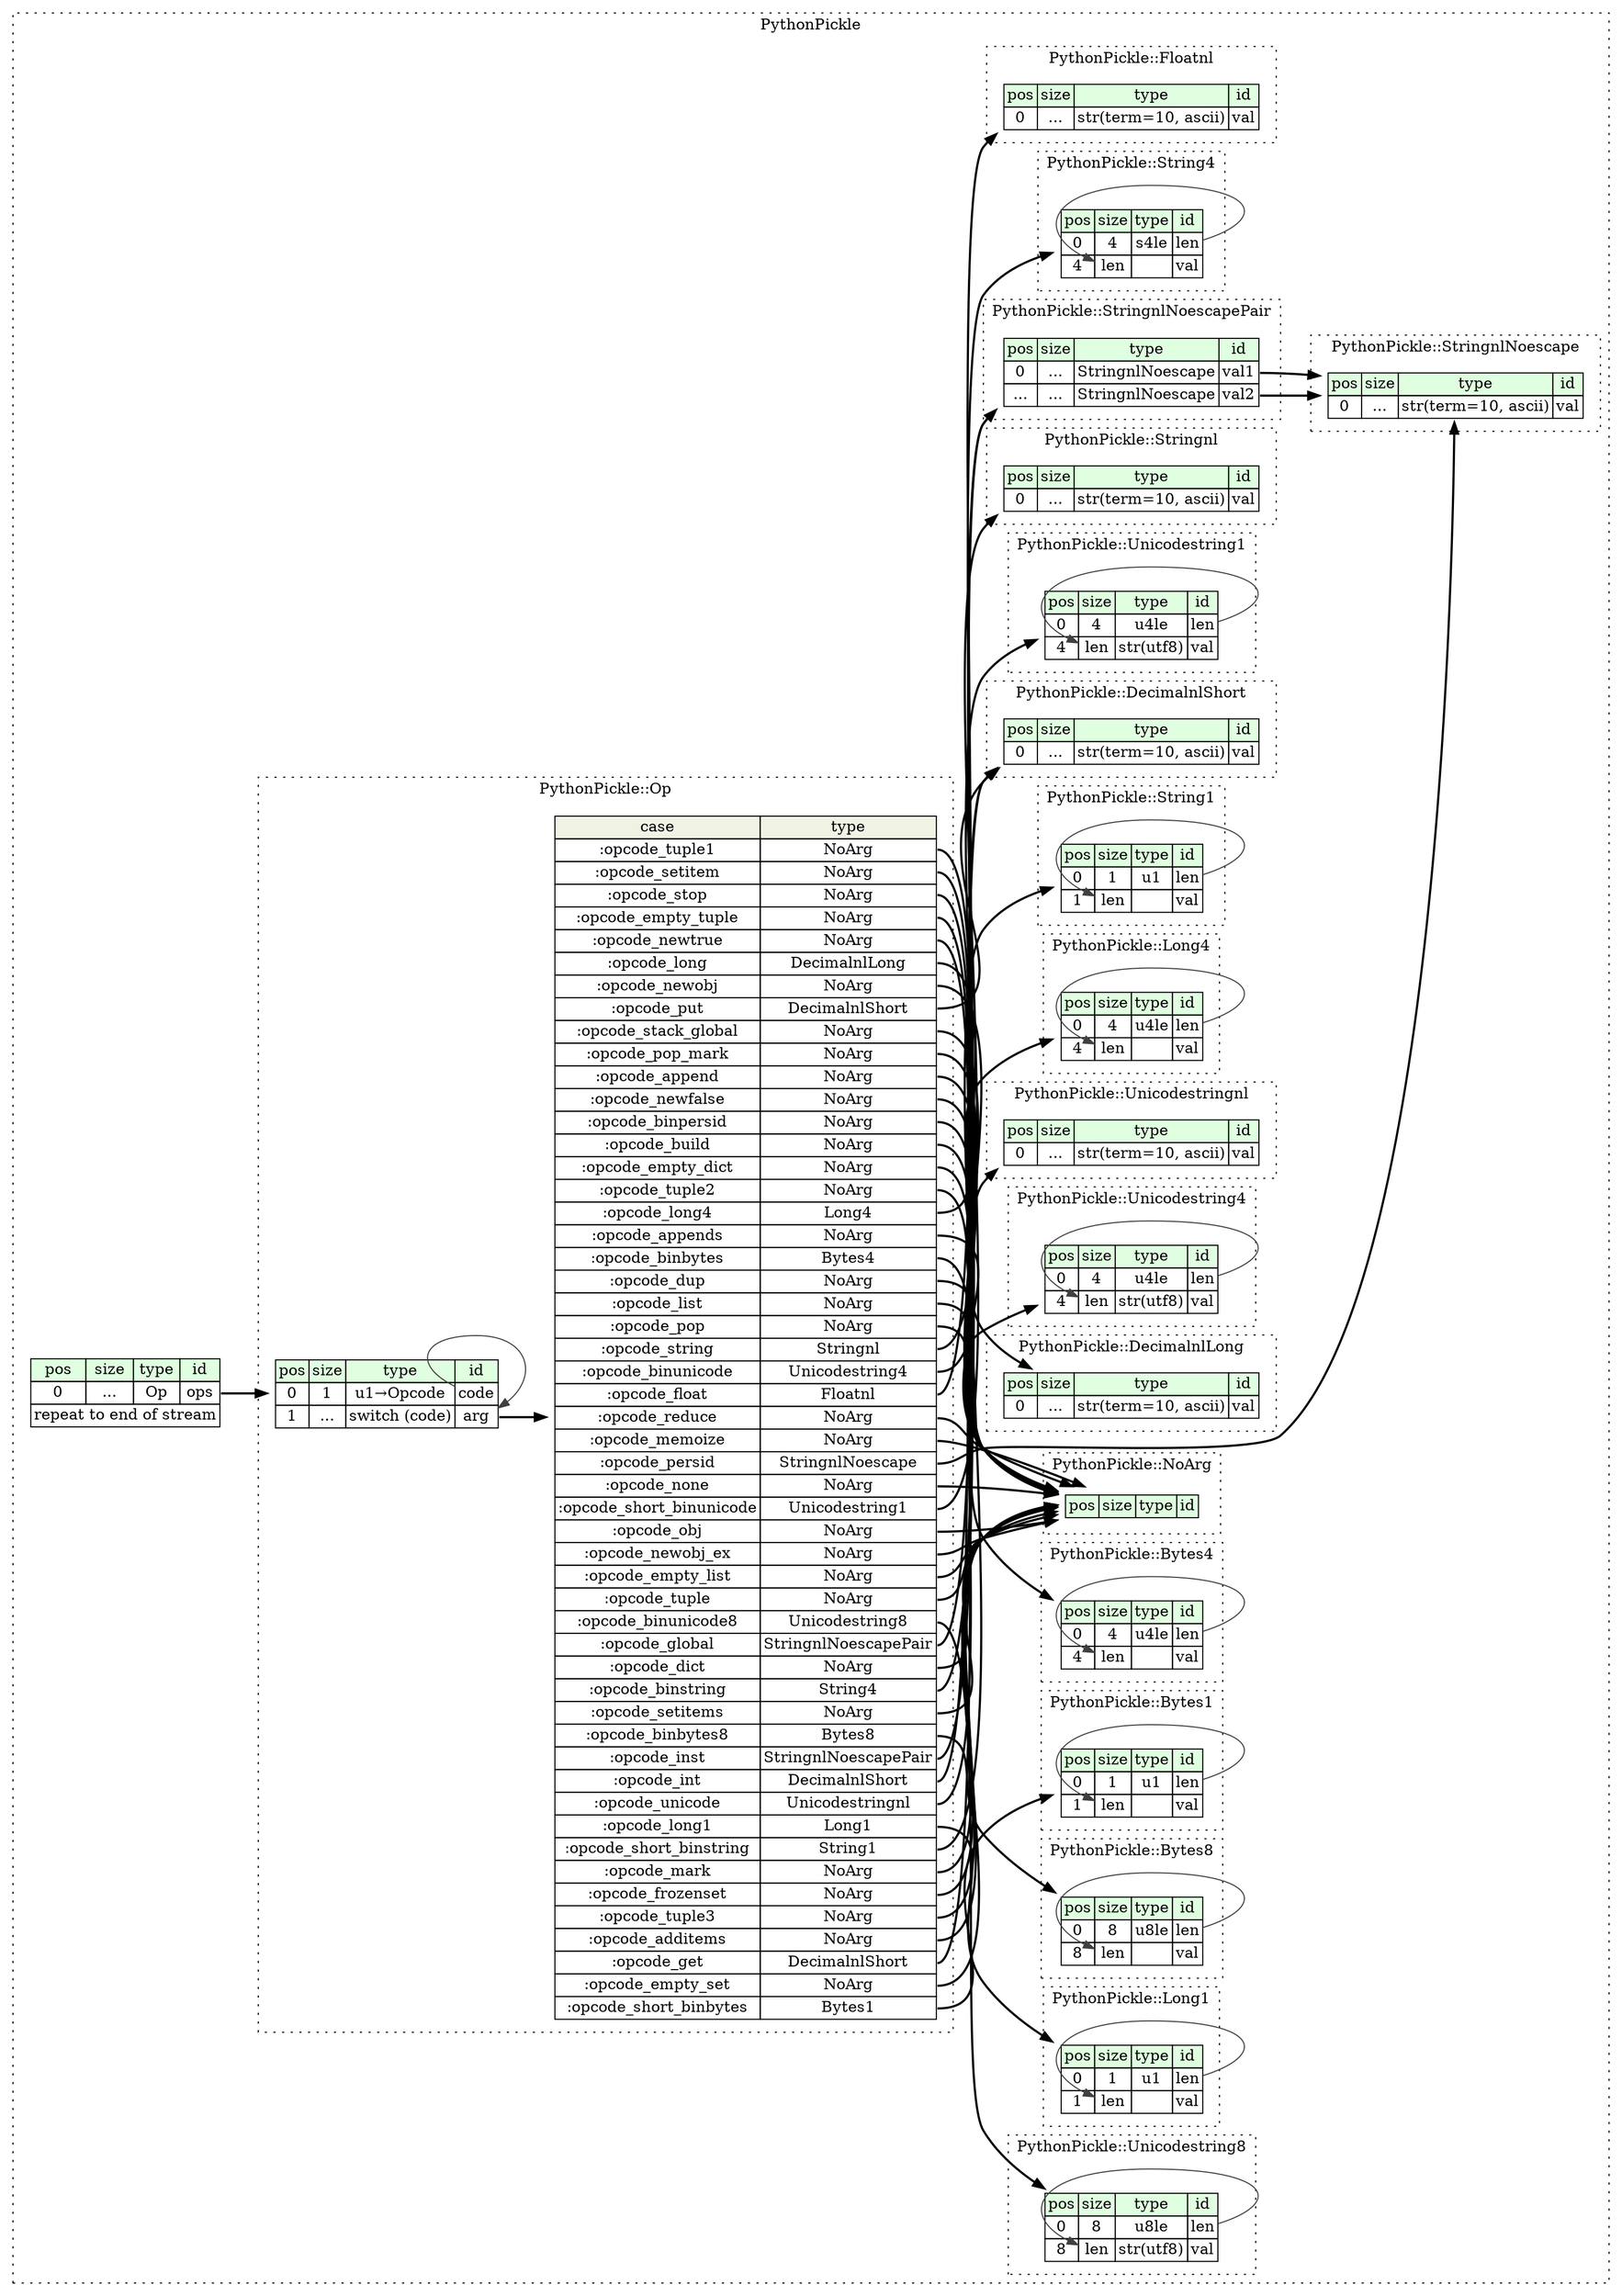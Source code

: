 digraph {
	rankdir=LR;
	node [shape=plaintext];
	subgraph cluster__python_pickle {
		label="PythonPickle";
		graph[style=dotted];

		python_pickle__seq [label=<<TABLE BORDER="0" CELLBORDER="1" CELLSPACING="0">
			<TR><TD BGCOLOR="#E0FFE0">pos</TD><TD BGCOLOR="#E0FFE0">size</TD><TD BGCOLOR="#E0FFE0">type</TD><TD BGCOLOR="#E0FFE0">id</TD></TR>
			<TR><TD PORT="ops_pos">0</TD><TD PORT="ops_size">...</TD><TD>Op</TD><TD PORT="ops_type">ops</TD></TR>
			<TR><TD COLSPAN="4" PORT="ops__repeat">repeat to end of stream</TD></TR>
		</TABLE>>];
		subgraph cluster__unicodestring8 {
			label="PythonPickle::Unicodestring8";
			graph[style=dotted];

			unicodestring8__seq [label=<<TABLE BORDER="0" CELLBORDER="1" CELLSPACING="0">
				<TR><TD BGCOLOR="#E0FFE0">pos</TD><TD BGCOLOR="#E0FFE0">size</TD><TD BGCOLOR="#E0FFE0">type</TD><TD BGCOLOR="#E0FFE0">id</TD></TR>
				<TR><TD PORT="len_pos">0</TD><TD PORT="len_size">8</TD><TD>u8le</TD><TD PORT="len_type">len</TD></TR>
				<TR><TD PORT="val_pos">8</TD><TD PORT="val_size">len</TD><TD>str(utf8)</TD><TD PORT="val_type">val</TD></TR>
			</TABLE>>];
		}
		subgraph cluster__long1 {
			label="PythonPickle::Long1";
			graph[style=dotted];

			long1__seq [label=<<TABLE BORDER="0" CELLBORDER="1" CELLSPACING="0">
				<TR><TD BGCOLOR="#E0FFE0">pos</TD><TD BGCOLOR="#E0FFE0">size</TD><TD BGCOLOR="#E0FFE0">type</TD><TD BGCOLOR="#E0FFE0">id</TD></TR>
				<TR><TD PORT="len_pos">0</TD><TD PORT="len_size">1</TD><TD>u1</TD><TD PORT="len_type">len</TD></TR>
				<TR><TD PORT="val_pos">1</TD><TD PORT="val_size">len</TD><TD></TD><TD PORT="val_type">val</TD></TR>
			</TABLE>>];
		}
		subgraph cluster__bytes8 {
			label="PythonPickle::Bytes8";
			graph[style=dotted];

			bytes8__seq [label=<<TABLE BORDER="0" CELLBORDER="1" CELLSPACING="0">
				<TR><TD BGCOLOR="#E0FFE0">pos</TD><TD BGCOLOR="#E0FFE0">size</TD><TD BGCOLOR="#E0FFE0">type</TD><TD BGCOLOR="#E0FFE0">id</TD></TR>
				<TR><TD PORT="len_pos">0</TD><TD PORT="len_size">8</TD><TD>u8le</TD><TD PORT="len_type">len</TD></TR>
				<TR><TD PORT="val_pos">8</TD><TD PORT="val_size">len</TD><TD></TD><TD PORT="val_type">val</TD></TR>
			</TABLE>>];
		}
		subgraph cluster__bytes1 {
			label="PythonPickle::Bytes1";
			graph[style=dotted];

			bytes1__seq [label=<<TABLE BORDER="0" CELLBORDER="1" CELLSPACING="0">
				<TR><TD BGCOLOR="#E0FFE0">pos</TD><TD BGCOLOR="#E0FFE0">size</TD><TD BGCOLOR="#E0FFE0">type</TD><TD BGCOLOR="#E0FFE0">id</TD></TR>
				<TR><TD PORT="len_pos">0</TD><TD PORT="len_size">1</TD><TD>u1</TD><TD PORT="len_type">len</TD></TR>
				<TR><TD PORT="val_pos">1</TD><TD PORT="val_size">len</TD><TD></TD><TD PORT="val_type">val</TD></TR>
			</TABLE>>];
		}
		subgraph cluster__bytes4 {
			label="PythonPickle::Bytes4";
			graph[style=dotted];

			bytes4__seq [label=<<TABLE BORDER="0" CELLBORDER="1" CELLSPACING="0">
				<TR><TD BGCOLOR="#E0FFE0">pos</TD><TD BGCOLOR="#E0FFE0">size</TD><TD BGCOLOR="#E0FFE0">type</TD><TD BGCOLOR="#E0FFE0">id</TD></TR>
				<TR><TD PORT="len_pos">0</TD><TD PORT="len_size">4</TD><TD>u4le</TD><TD PORT="len_type">len</TD></TR>
				<TR><TD PORT="val_pos">4</TD><TD PORT="val_size">len</TD><TD></TD><TD PORT="val_type">val</TD></TR>
			</TABLE>>];
		}
		subgraph cluster__no_arg {
			label="PythonPickle::NoArg";
			graph[style=dotted];

			no_arg__seq [label=<<TABLE BORDER="0" CELLBORDER="1" CELLSPACING="0">
				<TR><TD BGCOLOR="#E0FFE0">pos</TD><TD BGCOLOR="#E0FFE0">size</TD><TD BGCOLOR="#E0FFE0">type</TD><TD BGCOLOR="#E0FFE0">id</TD></TR>
			</TABLE>>];
		}
		subgraph cluster__stringnl_noescape {
			label="PythonPickle::StringnlNoescape";
			graph[style=dotted];

			stringnl_noescape__seq [label=<<TABLE BORDER="0" CELLBORDER="1" CELLSPACING="0">
				<TR><TD BGCOLOR="#E0FFE0">pos</TD><TD BGCOLOR="#E0FFE0">size</TD><TD BGCOLOR="#E0FFE0">type</TD><TD BGCOLOR="#E0FFE0">id</TD></TR>
				<TR><TD PORT="val_pos">0</TD><TD PORT="val_size">...</TD><TD>str(term=10, ascii)</TD><TD PORT="val_type">val</TD></TR>
			</TABLE>>];
		}
		subgraph cluster__decimalnl_long {
			label="PythonPickle::DecimalnlLong";
			graph[style=dotted];

			decimalnl_long__seq [label=<<TABLE BORDER="0" CELLBORDER="1" CELLSPACING="0">
				<TR><TD BGCOLOR="#E0FFE0">pos</TD><TD BGCOLOR="#E0FFE0">size</TD><TD BGCOLOR="#E0FFE0">type</TD><TD BGCOLOR="#E0FFE0">id</TD></TR>
				<TR><TD PORT="val_pos">0</TD><TD PORT="val_size">...</TD><TD>str(term=10, ascii)</TD><TD PORT="val_type">val</TD></TR>
			</TABLE>>];
		}
		subgraph cluster__unicodestring4 {
			label="PythonPickle::Unicodestring4";
			graph[style=dotted];

			unicodestring4__seq [label=<<TABLE BORDER="0" CELLBORDER="1" CELLSPACING="0">
				<TR><TD BGCOLOR="#E0FFE0">pos</TD><TD BGCOLOR="#E0FFE0">size</TD><TD BGCOLOR="#E0FFE0">type</TD><TD BGCOLOR="#E0FFE0">id</TD></TR>
				<TR><TD PORT="len_pos">0</TD><TD PORT="len_size">4</TD><TD>u4le</TD><TD PORT="len_type">len</TD></TR>
				<TR><TD PORT="val_pos">4</TD><TD PORT="val_size">len</TD><TD>str(utf8)</TD><TD PORT="val_type">val</TD></TR>
			</TABLE>>];
		}
		subgraph cluster__unicodestringnl {
			label="PythonPickle::Unicodestringnl";
			graph[style=dotted];

			unicodestringnl__seq [label=<<TABLE BORDER="0" CELLBORDER="1" CELLSPACING="0">
				<TR><TD BGCOLOR="#E0FFE0">pos</TD><TD BGCOLOR="#E0FFE0">size</TD><TD BGCOLOR="#E0FFE0">type</TD><TD BGCOLOR="#E0FFE0">id</TD></TR>
				<TR><TD PORT="val_pos">0</TD><TD PORT="val_size">...</TD><TD>str(term=10, ascii)</TD><TD PORT="val_type">val</TD></TR>
			</TABLE>>];
		}
		subgraph cluster__long4 {
			label="PythonPickle::Long4";
			graph[style=dotted];

			long4__seq [label=<<TABLE BORDER="0" CELLBORDER="1" CELLSPACING="0">
				<TR><TD BGCOLOR="#E0FFE0">pos</TD><TD BGCOLOR="#E0FFE0">size</TD><TD BGCOLOR="#E0FFE0">type</TD><TD BGCOLOR="#E0FFE0">id</TD></TR>
				<TR><TD PORT="len_pos">0</TD><TD PORT="len_size">4</TD><TD>u4le</TD><TD PORT="len_type">len</TD></TR>
				<TR><TD PORT="val_pos">4</TD><TD PORT="val_size">len</TD><TD></TD><TD PORT="val_type">val</TD></TR>
			</TABLE>>];
		}
		subgraph cluster__string1 {
			label="PythonPickle::String1";
			graph[style=dotted];

			string1__seq [label=<<TABLE BORDER="0" CELLBORDER="1" CELLSPACING="0">
				<TR><TD BGCOLOR="#E0FFE0">pos</TD><TD BGCOLOR="#E0FFE0">size</TD><TD BGCOLOR="#E0FFE0">type</TD><TD BGCOLOR="#E0FFE0">id</TD></TR>
				<TR><TD PORT="len_pos">0</TD><TD PORT="len_size">1</TD><TD>u1</TD><TD PORT="len_type">len</TD></TR>
				<TR><TD PORT="val_pos">1</TD><TD PORT="val_size">len</TD><TD></TD><TD PORT="val_type">val</TD></TR>
			</TABLE>>];
		}
		subgraph cluster__decimalnl_short {
			label="PythonPickle::DecimalnlShort";
			graph[style=dotted];

			decimalnl_short__seq [label=<<TABLE BORDER="0" CELLBORDER="1" CELLSPACING="0">
				<TR><TD BGCOLOR="#E0FFE0">pos</TD><TD BGCOLOR="#E0FFE0">size</TD><TD BGCOLOR="#E0FFE0">type</TD><TD BGCOLOR="#E0FFE0">id</TD></TR>
				<TR><TD PORT="val_pos">0</TD><TD PORT="val_size">...</TD><TD>str(term=10, ascii)</TD><TD PORT="val_type">val</TD></TR>
			</TABLE>>];
		}
		subgraph cluster__unicodestring1 {
			label="PythonPickle::Unicodestring1";
			graph[style=dotted];

			unicodestring1__seq [label=<<TABLE BORDER="0" CELLBORDER="1" CELLSPACING="0">
				<TR><TD BGCOLOR="#E0FFE0">pos</TD><TD BGCOLOR="#E0FFE0">size</TD><TD BGCOLOR="#E0FFE0">type</TD><TD BGCOLOR="#E0FFE0">id</TD></TR>
				<TR><TD PORT="len_pos">0</TD><TD PORT="len_size">4</TD><TD>u4le</TD><TD PORT="len_type">len</TD></TR>
				<TR><TD PORT="val_pos">4</TD><TD PORT="val_size">len</TD><TD>str(utf8)</TD><TD PORT="val_type">val</TD></TR>
			</TABLE>>];
		}
		subgraph cluster__stringnl {
			label="PythonPickle::Stringnl";
			graph[style=dotted];

			stringnl__seq [label=<<TABLE BORDER="0" CELLBORDER="1" CELLSPACING="0">
				<TR><TD BGCOLOR="#E0FFE0">pos</TD><TD BGCOLOR="#E0FFE0">size</TD><TD BGCOLOR="#E0FFE0">type</TD><TD BGCOLOR="#E0FFE0">id</TD></TR>
				<TR><TD PORT="val_pos">0</TD><TD PORT="val_size">...</TD><TD>str(term=10, ascii)</TD><TD PORT="val_type">val</TD></TR>
			</TABLE>>];
		}
		subgraph cluster__stringnl_noescape_pair {
			label="PythonPickle::StringnlNoescapePair";
			graph[style=dotted];

			stringnl_noescape_pair__seq [label=<<TABLE BORDER="0" CELLBORDER="1" CELLSPACING="0">
				<TR><TD BGCOLOR="#E0FFE0">pos</TD><TD BGCOLOR="#E0FFE0">size</TD><TD BGCOLOR="#E0FFE0">type</TD><TD BGCOLOR="#E0FFE0">id</TD></TR>
				<TR><TD PORT="val1_pos">0</TD><TD PORT="val1_size">...</TD><TD>StringnlNoescape</TD><TD PORT="val1_type">val1</TD></TR>
				<TR><TD PORT="val2_pos">...</TD><TD PORT="val2_size">...</TD><TD>StringnlNoescape</TD><TD PORT="val2_type">val2</TD></TR>
			</TABLE>>];
		}
		subgraph cluster__string4 {
			label="PythonPickle::String4";
			graph[style=dotted];

			string4__seq [label=<<TABLE BORDER="0" CELLBORDER="1" CELLSPACING="0">
				<TR><TD BGCOLOR="#E0FFE0">pos</TD><TD BGCOLOR="#E0FFE0">size</TD><TD BGCOLOR="#E0FFE0">type</TD><TD BGCOLOR="#E0FFE0">id</TD></TR>
				<TR><TD PORT="len_pos">0</TD><TD PORT="len_size">4</TD><TD>s4le</TD><TD PORT="len_type">len</TD></TR>
				<TR><TD PORT="val_pos">4</TD><TD PORT="val_size">len</TD><TD></TD><TD PORT="val_type">val</TD></TR>
			</TABLE>>];
		}
		subgraph cluster__op {
			label="PythonPickle::Op";
			graph[style=dotted];

			op__seq [label=<<TABLE BORDER="0" CELLBORDER="1" CELLSPACING="0">
				<TR><TD BGCOLOR="#E0FFE0">pos</TD><TD BGCOLOR="#E0FFE0">size</TD><TD BGCOLOR="#E0FFE0">type</TD><TD BGCOLOR="#E0FFE0">id</TD></TR>
				<TR><TD PORT="code_pos">0</TD><TD PORT="code_size">1</TD><TD>u1→Opcode</TD><TD PORT="code_type">code</TD></TR>
				<TR><TD PORT="arg_pos">1</TD><TD PORT="arg_size">...</TD><TD>switch (code)</TD><TD PORT="arg_type">arg</TD></TR>
			</TABLE>>];
op__seq_arg_switch [label=<<TABLE BORDER="0" CELLBORDER="1" CELLSPACING="0">
	<TR><TD BGCOLOR="#F0F2E4">case</TD><TD BGCOLOR="#F0F2E4">type</TD></TR>
	<TR><TD>:opcode_tuple1</TD><TD PORT="case0">NoArg</TD></TR>
	<TR><TD>:opcode_setitem</TD><TD PORT="case1">NoArg</TD></TR>
	<TR><TD>:opcode_stop</TD><TD PORT="case2">NoArg</TD></TR>
	<TR><TD>:opcode_empty_tuple</TD><TD PORT="case3">NoArg</TD></TR>
	<TR><TD>:opcode_newtrue</TD><TD PORT="case4">NoArg</TD></TR>
	<TR><TD>:opcode_long</TD><TD PORT="case5">DecimalnlLong</TD></TR>
	<TR><TD>:opcode_newobj</TD><TD PORT="case6">NoArg</TD></TR>
	<TR><TD>:opcode_put</TD><TD PORT="case7">DecimalnlShort</TD></TR>
	<TR><TD>:opcode_stack_global</TD><TD PORT="case8">NoArg</TD></TR>
	<TR><TD>:opcode_pop_mark</TD><TD PORT="case9">NoArg</TD></TR>
	<TR><TD>:opcode_append</TD><TD PORT="case10">NoArg</TD></TR>
	<TR><TD>:opcode_newfalse</TD><TD PORT="case11">NoArg</TD></TR>
	<TR><TD>:opcode_binpersid</TD><TD PORT="case12">NoArg</TD></TR>
	<TR><TD>:opcode_build</TD><TD PORT="case13">NoArg</TD></TR>
	<TR><TD>:opcode_empty_dict</TD><TD PORT="case14">NoArg</TD></TR>
	<TR><TD>:opcode_tuple2</TD><TD PORT="case15">NoArg</TD></TR>
	<TR><TD>:opcode_long4</TD><TD PORT="case16">Long4</TD></TR>
	<TR><TD>:opcode_appends</TD><TD PORT="case17">NoArg</TD></TR>
	<TR><TD>:opcode_binbytes</TD><TD PORT="case18">Bytes4</TD></TR>
	<TR><TD>:opcode_dup</TD><TD PORT="case19">NoArg</TD></TR>
	<TR><TD>:opcode_list</TD><TD PORT="case20">NoArg</TD></TR>
	<TR><TD>:opcode_pop</TD><TD PORT="case21">NoArg</TD></TR>
	<TR><TD>:opcode_string</TD><TD PORT="case22">Stringnl</TD></TR>
	<TR><TD>:opcode_binunicode</TD><TD PORT="case23">Unicodestring4</TD></TR>
	<TR><TD>:opcode_float</TD><TD PORT="case24">Floatnl</TD></TR>
	<TR><TD>:opcode_reduce</TD><TD PORT="case25">NoArg</TD></TR>
	<TR><TD>:opcode_memoize</TD><TD PORT="case26">NoArg</TD></TR>
	<TR><TD>:opcode_persid</TD><TD PORT="case27">StringnlNoescape</TD></TR>
	<TR><TD>:opcode_none</TD><TD PORT="case28">NoArg</TD></TR>
	<TR><TD>:opcode_short_binunicode</TD><TD PORT="case29">Unicodestring1</TD></TR>
	<TR><TD>:opcode_obj</TD><TD PORT="case30">NoArg</TD></TR>
	<TR><TD>:opcode_newobj_ex</TD><TD PORT="case31">NoArg</TD></TR>
	<TR><TD>:opcode_empty_list</TD><TD PORT="case32">NoArg</TD></TR>
	<TR><TD>:opcode_tuple</TD><TD PORT="case33">NoArg</TD></TR>
	<TR><TD>:opcode_binunicode8</TD><TD PORT="case34">Unicodestring8</TD></TR>
	<TR><TD>:opcode_global</TD><TD PORT="case35">StringnlNoescapePair</TD></TR>
	<TR><TD>:opcode_dict</TD><TD PORT="case36">NoArg</TD></TR>
	<TR><TD>:opcode_binstring</TD><TD PORT="case37">String4</TD></TR>
	<TR><TD>:opcode_setitems</TD><TD PORT="case38">NoArg</TD></TR>
	<TR><TD>:opcode_binbytes8</TD><TD PORT="case39">Bytes8</TD></TR>
	<TR><TD>:opcode_inst</TD><TD PORT="case40">StringnlNoescapePair</TD></TR>
	<TR><TD>:opcode_int</TD><TD PORT="case41">DecimalnlShort</TD></TR>
	<TR><TD>:opcode_unicode</TD><TD PORT="case42">Unicodestringnl</TD></TR>
	<TR><TD>:opcode_long1</TD><TD PORT="case43">Long1</TD></TR>
	<TR><TD>:opcode_short_binstring</TD><TD PORT="case44">String1</TD></TR>
	<TR><TD>:opcode_mark</TD><TD PORT="case45">NoArg</TD></TR>
	<TR><TD>:opcode_frozenset</TD><TD PORT="case46">NoArg</TD></TR>
	<TR><TD>:opcode_tuple3</TD><TD PORT="case47">NoArg</TD></TR>
	<TR><TD>:opcode_additems</TD><TD PORT="case48">NoArg</TD></TR>
	<TR><TD>:opcode_get</TD><TD PORT="case49">DecimalnlShort</TD></TR>
	<TR><TD>:opcode_empty_set</TD><TD PORT="case50">NoArg</TD></TR>
	<TR><TD>:opcode_short_binbytes</TD><TD PORT="case51">Bytes1</TD></TR>
</TABLE>>];
		}
		subgraph cluster__floatnl {
			label="PythonPickle::Floatnl";
			graph[style=dotted];

			floatnl__seq [label=<<TABLE BORDER="0" CELLBORDER="1" CELLSPACING="0">
				<TR><TD BGCOLOR="#E0FFE0">pos</TD><TD BGCOLOR="#E0FFE0">size</TD><TD BGCOLOR="#E0FFE0">type</TD><TD BGCOLOR="#E0FFE0">id</TD></TR>
				<TR><TD PORT="val_pos">0</TD><TD PORT="val_size">...</TD><TD>str(term=10, ascii)</TD><TD PORT="val_type">val</TD></TR>
			</TABLE>>];
		}
	}
	python_pickle__seq:ops_type -> op__seq [style=bold];
	unicodestring8__seq:len_type -> unicodestring8__seq:val_size [color="#404040"];
	long1__seq:len_type -> long1__seq:val_size [color="#404040"];
	bytes8__seq:len_type -> bytes8__seq:val_size [color="#404040"];
	bytes1__seq:len_type -> bytes1__seq:val_size [color="#404040"];
	bytes4__seq:len_type -> bytes4__seq:val_size [color="#404040"];
	unicodestring4__seq:len_type -> unicodestring4__seq:val_size [color="#404040"];
	long4__seq:len_type -> long4__seq:val_size [color="#404040"];
	string1__seq:len_type -> string1__seq:val_size [color="#404040"];
	unicodestring1__seq:len_type -> unicodestring1__seq:val_size [color="#404040"];
	stringnl_noescape_pair__seq:val1_type -> stringnl_noescape__seq [style=bold];
	stringnl_noescape_pair__seq:val2_type -> stringnl_noescape__seq [style=bold];
	string4__seq:len_type -> string4__seq:val_size [color="#404040"];
	op__seq:arg_type -> op__seq_arg_switch [style=bold];
	op__seq_arg_switch:case0 -> no_arg__seq [style=bold];
	op__seq_arg_switch:case1 -> no_arg__seq [style=bold];
	op__seq_arg_switch:case2 -> no_arg__seq [style=bold];
	op__seq_arg_switch:case3 -> no_arg__seq [style=bold];
	op__seq_arg_switch:case4 -> no_arg__seq [style=bold];
	op__seq_arg_switch:case5 -> decimalnl_long__seq [style=bold];
	op__seq_arg_switch:case6 -> no_arg__seq [style=bold];
	op__seq_arg_switch:case7 -> decimalnl_short__seq [style=bold];
	op__seq_arg_switch:case8 -> no_arg__seq [style=bold];
	op__seq_arg_switch:case9 -> no_arg__seq [style=bold];
	op__seq_arg_switch:case10 -> no_arg__seq [style=bold];
	op__seq_arg_switch:case11 -> no_arg__seq [style=bold];
	op__seq_arg_switch:case12 -> no_arg__seq [style=bold];
	op__seq_arg_switch:case13 -> no_arg__seq [style=bold];
	op__seq_arg_switch:case14 -> no_arg__seq [style=bold];
	op__seq_arg_switch:case15 -> no_arg__seq [style=bold];
	op__seq_arg_switch:case16 -> long4__seq [style=bold];
	op__seq_arg_switch:case17 -> no_arg__seq [style=bold];
	op__seq_arg_switch:case18 -> bytes4__seq [style=bold];
	op__seq_arg_switch:case19 -> no_arg__seq [style=bold];
	op__seq_arg_switch:case20 -> no_arg__seq [style=bold];
	op__seq_arg_switch:case21 -> no_arg__seq [style=bold];
	op__seq_arg_switch:case22 -> stringnl__seq [style=bold];
	op__seq_arg_switch:case23 -> unicodestring4__seq [style=bold];
	op__seq_arg_switch:case24 -> floatnl__seq [style=bold];
	op__seq_arg_switch:case25 -> no_arg__seq [style=bold];
	op__seq_arg_switch:case26 -> no_arg__seq [style=bold];
	op__seq_arg_switch:case27 -> stringnl_noescape__seq [style=bold];
	op__seq_arg_switch:case28 -> no_arg__seq [style=bold];
	op__seq_arg_switch:case29 -> unicodestring1__seq [style=bold];
	op__seq_arg_switch:case30 -> no_arg__seq [style=bold];
	op__seq_arg_switch:case31 -> no_arg__seq [style=bold];
	op__seq_arg_switch:case32 -> no_arg__seq [style=bold];
	op__seq_arg_switch:case33 -> no_arg__seq [style=bold];
	op__seq_arg_switch:case34 -> unicodestring8__seq [style=bold];
	op__seq_arg_switch:case35 -> stringnl_noescape_pair__seq [style=bold];
	op__seq_arg_switch:case36 -> no_arg__seq [style=bold];
	op__seq_arg_switch:case37 -> string4__seq [style=bold];
	op__seq_arg_switch:case38 -> no_arg__seq [style=bold];
	op__seq_arg_switch:case39 -> bytes8__seq [style=bold];
	op__seq_arg_switch:case40 -> stringnl_noescape_pair__seq [style=bold];
	op__seq_arg_switch:case41 -> decimalnl_short__seq [style=bold];
	op__seq_arg_switch:case42 -> unicodestringnl__seq [style=bold];
	op__seq_arg_switch:case43 -> long1__seq [style=bold];
	op__seq_arg_switch:case44 -> string1__seq [style=bold];
	op__seq_arg_switch:case45 -> no_arg__seq [style=bold];
	op__seq_arg_switch:case46 -> no_arg__seq [style=bold];
	op__seq_arg_switch:case47 -> no_arg__seq [style=bold];
	op__seq_arg_switch:case48 -> no_arg__seq [style=bold];
	op__seq_arg_switch:case49 -> decimalnl_short__seq [style=bold];
	op__seq_arg_switch:case50 -> no_arg__seq [style=bold];
	op__seq_arg_switch:case51 -> bytes1__seq [style=bold];
	op__seq:code_type -> op__seq:arg_type [color="#404040"];
}
